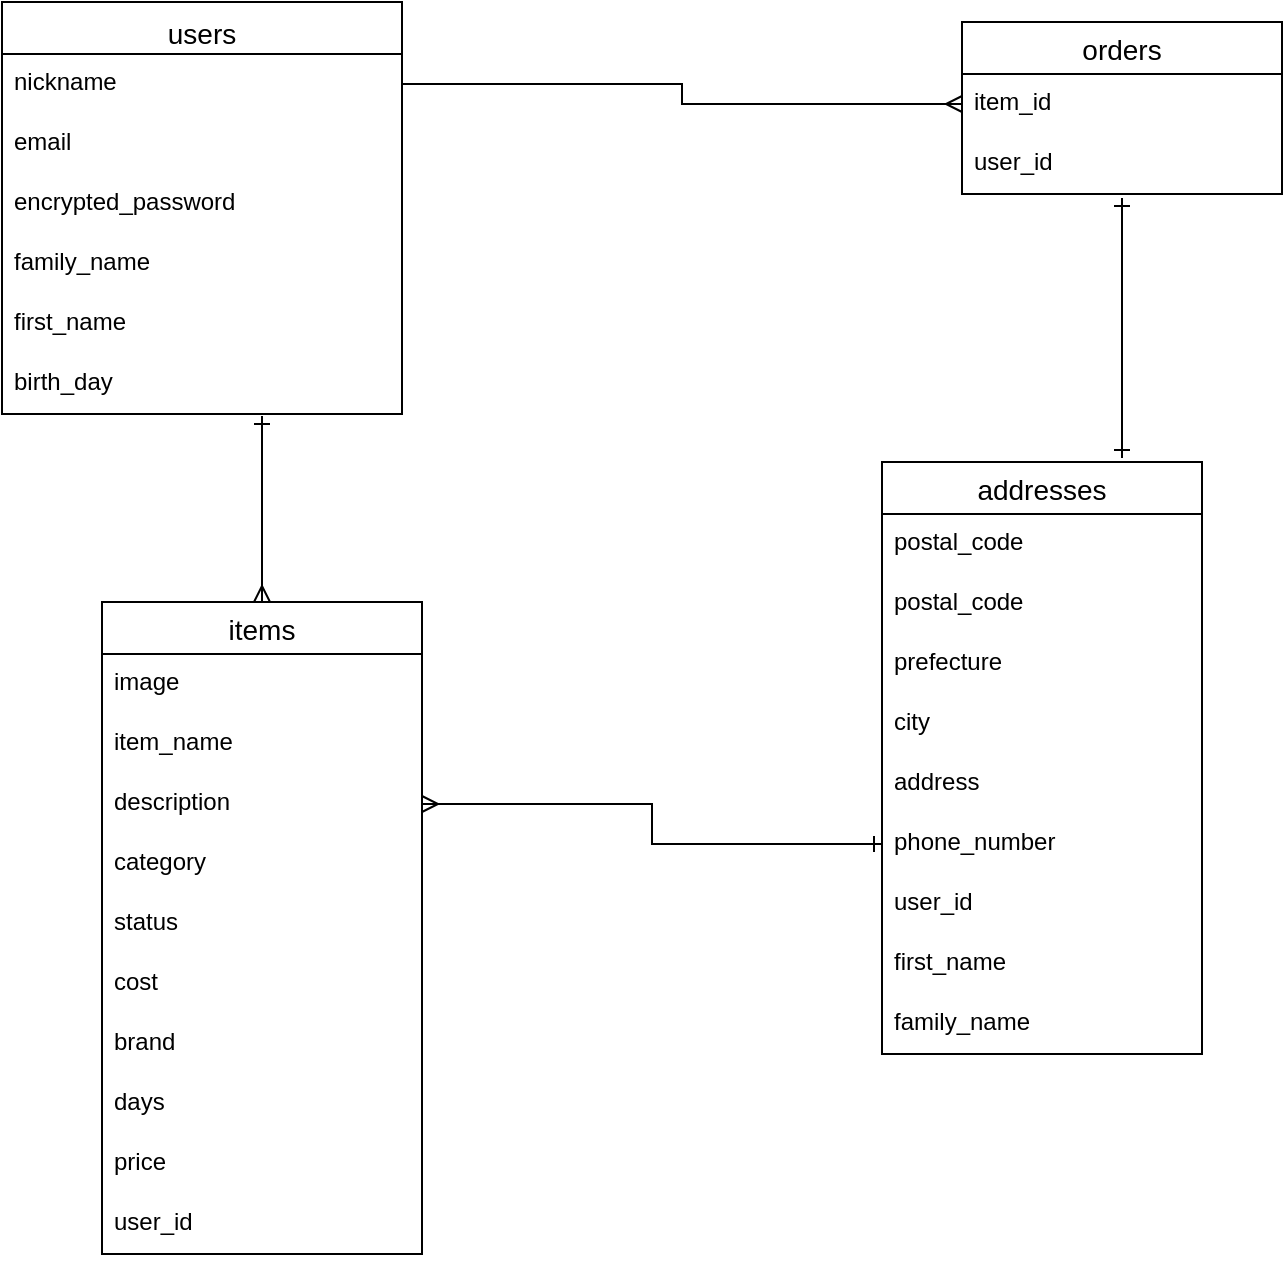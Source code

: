 <mxfile>
    <diagram id="QL7VboTOWXgSwhbfEEHW" name="ページ1">
        <mxGraphModel dx="825" dy="609" grid="1" gridSize="10" guides="1" tooltips="1" connect="1" arrows="1" fold="1" page="1" pageScale="1" pageWidth="827" pageHeight="1169" math="0" shadow="0">
            <root>
                <mxCell id="0"/>
                <mxCell id="1" parent="0"/>
                <mxCell id="2" value="users" style="swimlane;fontStyle=0;childLayout=stackLayout;horizontal=1;startSize=26;horizontalStack=0;resizeParent=1;resizeParentMax=0;resizeLast=0;collapsible=1;marginBottom=0;align=center;fontSize=14;verticalAlign=bottom;swimlaneLine=1;" vertex="1" parent="1">
                    <mxGeometry x="60" y="140" width="200" height="206" as="geometry">
                        <mxRectangle x="10" y="520" width="70" height="26" as="alternateBounds"/>
                    </mxGeometry>
                </mxCell>
                <mxCell id="3" value="nickname" style="text;strokeColor=none;fillColor=none;spacingLeft=4;spacingRight=4;overflow=hidden;rotatable=0;points=[[0,0.5],[1,0.5]];portConstraint=eastwest;fontSize=12;" vertex="1" parent="2">
                    <mxGeometry y="26" width="200" height="30" as="geometry"/>
                </mxCell>
                <mxCell id="4" value="email" style="text;strokeColor=none;fillColor=none;spacingLeft=4;spacingRight=4;overflow=hidden;rotatable=0;points=[[0,0.5],[1,0.5]];portConstraint=eastwest;fontSize=12;" vertex="1" parent="2">
                    <mxGeometry y="56" width="200" height="30" as="geometry"/>
                </mxCell>
                <mxCell id="38" value="encrypted_password" style="text;strokeColor=none;fillColor=none;spacingLeft=4;spacingRight=4;overflow=hidden;rotatable=0;points=[[0,0.5],[1,0.5]];portConstraint=eastwest;fontSize=12;" vertex="1" parent="2">
                    <mxGeometry y="86" width="200" height="30" as="geometry"/>
                </mxCell>
                <mxCell id="39" value="family_name" style="text;strokeColor=none;fillColor=none;spacingLeft=4;spacingRight=4;overflow=hidden;rotatable=0;points=[[0,0.5],[1,0.5]];portConstraint=eastwest;fontSize=12;" vertex="1" parent="2">
                    <mxGeometry y="116" width="200" height="30" as="geometry"/>
                </mxCell>
                <mxCell id="40" value="first_name" style="text;strokeColor=none;fillColor=none;spacingLeft=4;spacingRight=4;overflow=hidden;rotatable=0;points=[[0,0.5],[1,0.5]];portConstraint=eastwest;fontSize=12;" vertex="1" parent="2">
                    <mxGeometry y="146" width="200" height="30" as="geometry"/>
                </mxCell>
                <mxCell id="41" value="birth_day" style="text;strokeColor=none;fillColor=none;spacingLeft=4;spacingRight=4;overflow=hidden;rotatable=0;points=[[0,0.5],[1,0.5]];portConstraint=eastwest;fontSize=12;" vertex="1" parent="2">
                    <mxGeometry y="176" width="200" height="30" as="geometry"/>
                </mxCell>
                <mxCell id="8" value="orders" style="swimlane;fontStyle=0;childLayout=stackLayout;horizontal=1;startSize=26;horizontalStack=0;resizeParent=1;resizeParentMax=0;resizeLast=0;collapsible=1;marginBottom=0;align=center;fontSize=14;" vertex="1" parent="1">
                    <mxGeometry x="540" y="150" width="160" height="86" as="geometry"/>
                </mxCell>
                <mxCell id="9" value="item_id" style="text;strokeColor=none;fillColor=none;spacingLeft=4;spacingRight=4;overflow=hidden;rotatable=0;points=[[0,0.5],[1,0.5]];portConstraint=eastwest;fontSize=12;" vertex="1" parent="8">
                    <mxGeometry y="26" width="160" height="30" as="geometry"/>
                </mxCell>
                <mxCell id="10" value="user_id" style="text;strokeColor=none;fillColor=none;spacingLeft=4;spacingRight=4;overflow=hidden;rotatable=0;points=[[0,0.5],[1,0.5]];portConstraint=eastwest;fontSize=12;" vertex="1" parent="8">
                    <mxGeometry y="56" width="160" height="30" as="geometry"/>
                </mxCell>
                <mxCell id="60" style="edgeStyle=orthogonalEdgeStyle;rounded=0;orthogonalLoop=1;jettySize=auto;html=1;exitX=0.75;exitY=0;exitDx=0;exitDy=0;endArrow=ERone;endFill=0;startArrow=ERone;startFill=0;" edge="1" parent="1">
                    <mxGeometry relative="1" as="geometry">
                        <mxPoint x="620" y="238" as="targetPoint"/>
                        <mxPoint x="620" y="368" as="sourcePoint"/>
                    </mxGeometry>
                </mxCell>
                <mxCell id="12" value="addresses" style="swimlane;fontStyle=0;childLayout=stackLayout;horizontal=1;startSize=26;horizontalStack=0;resizeParent=1;resizeParentMax=0;resizeLast=0;collapsible=1;marginBottom=0;align=center;fontSize=14;" vertex="1" parent="1">
                    <mxGeometry x="500" y="370" width="160" height="296" as="geometry"/>
                </mxCell>
                <mxCell id="13" value="postal_code" style="text;strokeColor=none;fillColor=none;spacingLeft=4;spacingRight=4;overflow=hidden;rotatable=0;points=[[0,0.5],[1,0.5]];portConstraint=eastwest;fontSize=12;" vertex="1" parent="12">
                    <mxGeometry y="26" width="160" height="30" as="geometry"/>
                </mxCell>
                <mxCell id="64" value="postal_code" style="text;strokeColor=none;fillColor=none;spacingLeft=4;spacingRight=4;overflow=hidden;rotatable=0;points=[[0,0.5],[1,0.5]];portConstraint=eastwest;fontSize=12;" vertex="1" parent="12">
                    <mxGeometry y="56" width="160" height="30" as="geometry"/>
                </mxCell>
                <mxCell id="14" value="prefecture" style="text;strokeColor=none;fillColor=none;spacingLeft=4;spacingRight=4;overflow=hidden;rotatable=0;points=[[0,0.5],[1,0.5]];portConstraint=eastwest;fontSize=12;" vertex="1" parent="12">
                    <mxGeometry y="86" width="160" height="30" as="geometry"/>
                </mxCell>
                <mxCell id="15" value="city" style="text;strokeColor=none;fillColor=none;spacingLeft=4;spacingRight=4;overflow=hidden;rotatable=0;points=[[0,0.5],[1,0.5]];portConstraint=eastwest;fontSize=12;" vertex="1" parent="12">
                    <mxGeometry y="116" width="160" height="30" as="geometry"/>
                </mxCell>
                <mxCell id="52" value="address" style="text;strokeColor=none;fillColor=none;spacingLeft=4;spacingRight=4;overflow=hidden;rotatable=0;points=[[0,0.5],[1,0.5]];portConstraint=eastwest;fontSize=12;" vertex="1" parent="12">
                    <mxGeometry y="146" width="160" height="30" as="geometry"/>
                </mxCell>
                <mxCell id="53" value="phone_number" style="text;strokeColor=none;fillColor=none;spacingLeft=4;spacingRight=4;overflow=hidden;rotatable=0;points=[[0,0.5],[1,0.5]];portConstraint=eastwest;fontSize=12;" vertex="1" parent="12">
                    <mxGeometry y="176" width="160" height="30" as="geometry"/>
                </mxCell>
                <mxCell id="54" value="user_id" style="text;strokeColor=none;fillColor=none;spacingLeft=4;spacingRight=4;overflow=hidden;rotatable=0;points=[[0,0.5],[1,0.5]];portConstraint=eastwest;fontSize=12;" vertex="1" parent="12">
                    <mxGeometry y="206" width="160" height="30" as="geometry"/>
                </mxCell>
                <mxCell id="55" value="first_name" style="text;strokeColor=none;fillColor=none;spacingLeft=4;spacingRight=4;overflow=hidden;rotatable=0;points=[[0,0.5],[1,0.5]];portConstraint=eastwest;fontSize=12;" vertex="1" parent="12">
                    <mxGeometry y="236" width="160" height="30" as="geometry"/>
                </mxCell>
                <mxCell id="56" value="family_name" style="text;strokeColor=none;fillColor=none;spacingLeft=4;spacingRight=4;overflow=hidden;rotatable=0;points=[[0,0.5],[1,0.5]];portConstraint=eastwest;fontSize=12;" vertex="1" parent="12">
                    <mxGeometry y="266" width="160" height="30" as="geometry"/>
                </mxCell>
                <mxCell id="61" style="edgeStyle=orthogonalEdgeStyle;rounded=0;orthogonalLoop=1;jettySize=auto;html=1;endArrow=ERone;endFill=0;startArrow=ERmany;startFill=0;exitX=0.5;exitY=0;exitDx=0;exitDy=0;" edge="1" parent="1" source="24">
                    <mxGeometry relative="1" as="geometry">
                        <mxPoint x="190" y="347" as="targetPoint"/>
                        <mxPoint x="190" y="424" as="sourcePoint"/>
                    </mxGeometry>
                </mxCell>
                <mxCell id="24" value="items" style="swimlane;fontStyle=0;childLayout=stackLayout;horizontal=1;startSize=26;horizontalStack=0;resizeParent=1;resizeParentMax=0;resizeLast=0;collapsible=1;marginBottom=0;align=center;fontSize=14;" vertex="1" parent="1">
                    <mxGeometry x="110" y="440" width="160" height="326" as="geometry"/>
                </mxCell>
                <mxCell id="25" value="image" style="text;strokeColor=none;fillColor=none;spacingLeft=4;spacingRight=4;overflow=hidden;rotatable=0;points=[[0,0.5],[1,0.5]];portConstraint=eastwest;fontSize=12;" vertex="1" parent="24">
                    <mxGeometry y="26" width="160" height="30" as="geometry"/>
                </mxCell>
                <mxCell id="26" value="item_name" style="text;strokeColor=none;fillColor=none;spacingLeft=4;spacingRight=4;overflow=hidden;rotatable=0;points=[[0,0.5],[1,0.5]];portConstraint=eastwest;fontSize=12;" vertex="1" parent="24">
                    <mxGeometry y="56" width="160" height="30" as="geometry"/>
                </mxCell>
                <mxCell id="27" value="description" style="text;strokeColor=none;fillColor=none;spacingLeft=4;spacingRight=4;overflow=hidden;rotatable=0;points=[[0,0.5],[1,0.5]];portConstraint=eastwest;fontSize=12;" vertex="1" parent="24">
                    <mxGeometry y="86" width="160" height="30" as="geometry"/>
                </mxCell>
                <mxCell id="44" value="category" style="text;strokeColor=none;fillColor=none;spacingLeft=4;spacingRight=4;overflow=hidden;rotatable=0;points=[[0,0.5],[1,0.5]];portConstraint=eastwest;fontSize=12;" vertex="1" parent="24">
                    <mxGeometry y="116" width="160" height="30" as="geometry"/>
                </mxCell>
                <mxCell id="45" value="status" style="text;strokeColor=none;fillColor=none;spacingLeft=4;spacingRight=4;overflow=hidden;rotatable=0;points=[[0,0.5],[1,0.5]];portConstraint=eastwest;fontSize=12;" vertex="1" parent="24">
                    <mxGeometry y="146" width="160" height="30" as="geometry"/>
                </mxCell>
                <mxCell id="46" value="cost" style="text;strokeColor=none;fillColor=none;spacingLeft=4;spacingRight=4;overflow=hidden;rotatable=0;points=[[0,0.5],[1,0.5]];portConstraint=eastwest;fontSize=12;" vertex="1" parent="24">
                    <mxGeometry y="176" width="160" height="30" as="geometry"/>
                </mxCell>
                <mxCell id="47" value="brand" style="text;strokeColor=none;fillColor=none;spacingLeft=4;spacingRight=4;overflow=hidden;rotatable=0;points=[[0,0.5],[1,0.5]];portConstraint=eastwest;fontSize=12;" vertex="1" parent="24">
                    <mxGeometry y="206" width="160" height="30" as="geometry"/>
                </mxCell>
                <mxCell id="48" value="days" style="text;strokeColor=none;fillColor=none;spacingLeft=4;spacingRight=4;overflow=hidden;rotatable=0;points=[[0,0.5],[1,0.5]];portConstraint=eastwest;fontSize=12;" vertex="1" parent="24">
                    <mxGeometry y="236" width="160" height="30" as="geometry"/>
                </mxCell>
                <mxCell id="50" value="price" style="text;strokeColor=none;fillColor=none;spacingLeft=4;spacingRight=4;overflow=hidden;rotatable=0;points=[[0,0.5],[1,0.5]];portConstraint=eastwest;fontSize=12;" vertex="1" parent="24">
                    <mxGeometry y="266" width="160" height="30" as="geometry"/>
                </mxCell>
                <mxCell id="51" value="user_id" style="text;strokeColor=none;fillColor=none;spacingLeft=4;spacingRight=4;overflow=hidden;rotatable=0;points=[[0,0.5],[1,0.5]];portConstraint=eastwest;fontSize=12;" vertex="1" parent="24">
                    <mxGeometry y="296" width="160" height="30" as="geometry"/>
                </mxCell>
                <mxCell id="57" style="edgeStyle=orthogonalEdgeStyle;rounded=0;orthogonalLoop=1;jettySize=auto;html=1;exitX=1;exitY=0.5;exitDx=0;exitDy=0;entryX=0;entryY=0.5;entryDx=0;entryDy=0;endArrow=ERmany;endFill=0;" edge="1" parent="1" source="3" target="9">
                    <mxGeometry relative="1" as="geometry"/>
                </mxCell>
                <mxCell id="62" style="edgeStyle=orthogonalEdgeStyle;rounded=0;orthogonalLoop=1;jettySize=auto;html=1;exitX=1;exitY=0.5;exitDx=0;exitDy=0;startArrow=ERmany;startFill=0;endArrow=ERone;endFill=0;entryX=0;entryY=0.5;entryDx=0;entryDy=0;" edge="1" parent="1" source="27" target="53">
                    <mxGeometry relative="1" as="geometry">
                        <mxPoint x="290" y="541" as="sourcePoint"/>
                    </mxGeometry>
                </mxCell>
            </root>
        </mxGraphModel>
    </diagram>
</mxfile>